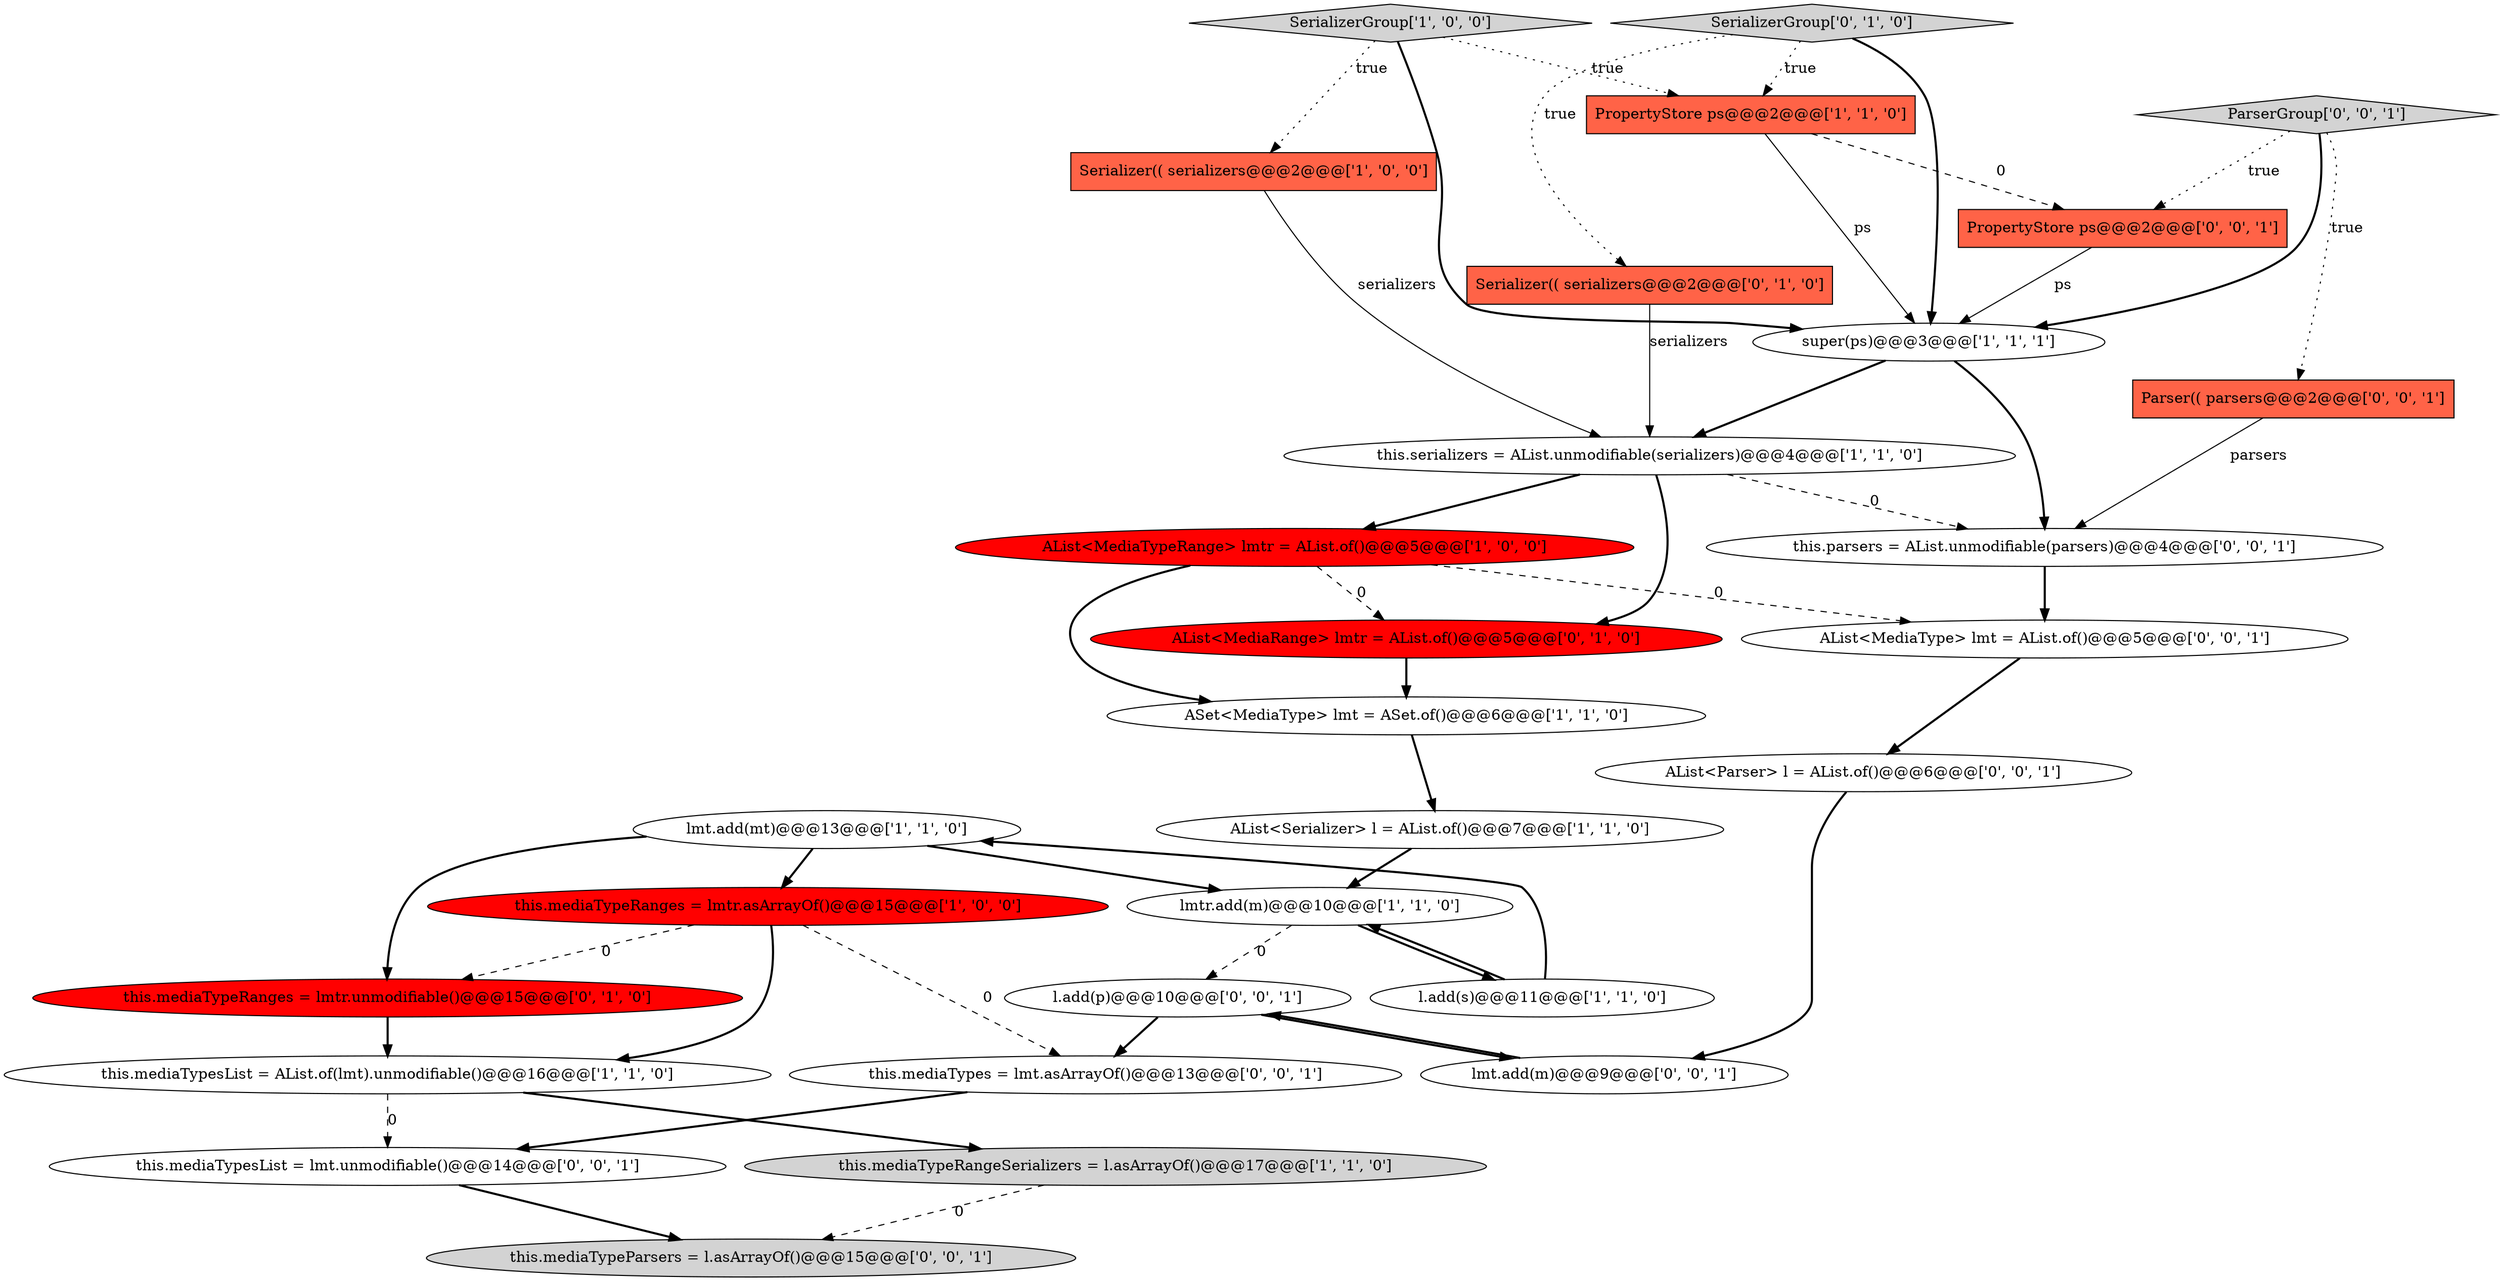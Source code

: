 digraph {
1 [style = filled, label = "this.mediaTypeRangeSerializers = l.asArrayOf()@@@17@@@['1', '1', '0']", fillcolor = lightgray, shape = ellipse image = "AAA0AAABBB1BBB"];
10 [style = filled, label = "AList<Serializer> l = AList.of()@@@7@@@['1', '1', '0']", fillcolor = white, shape = ellipse image = "AAA0AAABBB1BBB"];
28 [style = filled, label = "AList<MediaType> lmt = AList.of()@@@5@@@['0', '0', '1']", fillcolor = white, shape = ellipse image = "AAA0AAABBB3BBB"];
14 [style = filled, label = "Serializer(( serializers@@@2@@@['0', '1', '0']", fillcolor = tomato, shape = box image = "AAA0AAABBB2BBB"];
4 [style = filled, label = "Serializer(( serializers@@@2@@@['1', '0', '0']", fillcolor = tomato, shape = box image = "AAA0AAABBB1BBB"];
23 [style = filled, label = "this.mediaTypesList = lmt.unmodifiable()@@@14@@@['0', '0', '1']", fillcolor = white, shape = ellipse image = "AAA0AAABBB3BBB"];
18 [style = filled, label = "this.mediaTypes = lmt.asArrayOf()@@@13@@@['0', '0', '1']", fillcolor = white, shape = ellipse image = "AAA0AAABBB3BBB"];
7 [style = filled, label = "ASet<MediaType> lmt = ASet.of()@@@6@@@['1', '1', '0']", fillcolor = white, shape = ellipse image = "AAA0AAABBB1BBB"];
20 [style = filled, label = "AList<Parser> l = AList.of()@@@6@@@['0', '0', '1']", fillcolor = white, shape = ellipse image = "AAA0AAABBB3BBB"];
3 [style = filled, label = "super(ps)@@@3@@@['1', '1', '1']", fillcolor = white, shape = ellipse image = "AAA0AAABBB1BBB"];
17 [style = filled, label = "AList<MediaRange> lmtr = AList.of()@@@5@@@['0', '1', '0']", fillcolor = red, shape = ellipse image = "AAA1AAABBB2BBB"];
11 [style = filled, label = "lmtr.add(m)@@@10@@@['1', '1', '0']", fillcolor = white, shape = ellipse image = "AAA0AAABBB1BBB"];
13 [style = filled, label = "PropertyStore ps@@@2@@@['1', '1', '0']", fillcolor = tomato, shape = box image = "AAA0AAABBB1BBB"];
12 [style = filled, label = "AList<MediaTypeRange> lmtr = AList.of()@@@5@@@['1', '0', '0']", fillcolor = red, shape = ellipse image = "AAA1AAABBB1BBB"];
15 [style = filled, label = "this.mediaTypeRanges = lmtr.unmodifiable()@@@15@@@['0', '1', '0']", fillcolor = red, shape = ellipse image = "AAA1AAABBB2BBB"];
2 [style = filled, label = "this.serializers = AList.unmodifiable(serializers)@@@4@@@['1', '1', '0']", fillcolor = white, shape = ellipse image = "AAA0AAABBB1BBB"];
26 [style = filled, label = "PropertyStore ps@@@2@@@['0', '0', '1']", fillcolor = tomato, shape = box image = "AAA0AAABBB3BBB"];
21 [style = filled, label = "lmt.add(m)@@@9@@@['0', '0', '1']", fillcolor = white, shape = ellipse image = "AAA0AAABBB3BBB"];
25 [style = filled, label = "ParserGroup['0', '0', '1']", fillcolor = lightgray, shape = diamond image = "AAA0AAABBB3BBB"];
27 [style = filled, label = "this.parsers = AList.unmodifiable(parsers)@@@4@@@['0', '0', '1']", fillcolor = white, shape = ellipse image = "AAA0AAABBB3BBB"];
6 [style = filled, label = "this.mediaTypeRanges = lmtr.asArrayOf()@@@15@@@['1', '0', '0']", fillcolor = red, shape = ellipse image = "AAA1AAABBB1BBB"];
8 [style = filled, label = "lmt.add(mt)@@@13@@@['1', '1', '0']", fillcolor = white, shape = ellipse image = "AAA0AAABBB1BBB"];
5 [style = filled, label = "SerializerGroup['1', '0', '0']", fillcolor = lightgray, shape = diamond image = "AAA0AAABBB1BBB"];
22 [style = filled, label = "Parser(( parsers@@@2@@@['0', '0', '1']", fillcolor = tomato, shape = box image = "AAA0AAABBB3BBB"];
24 [style = filled, label = "l.add(p)@@@10@@@['0', '0', '1']", fillcolor = white, shape = ellipse image = "AAA0AAABBB3BBB"];
19 [style = filled, label = "this.mediaTypeParsers = l.asArrayOf()@@@15@@@['0', '0', '1']", fillcolor = lightgray, shape = ellipse image = "AAA0AAABBB3BBB"];
9 [style = filled, label = "this.mediaTypesList = AList.of(lmt).unmodifiable()@@@16@@@['1', '1', '0']", fillcolor = white, shape = ellipse image = "AAA0AAABBB1BBB"];
16 [style = filled, label = "SerializerGroup['0', '1', '0']", fillcolor = lightgray, shape = diamond image = "AAA0AAABBB2BBB"];
0 [style = filled, label = "l.add(s)@@@11@@@['1', '1', '0']", fillcolor = white, shape = ellipse image = "AAA0AAABBB1BBB"];
2->17 [style = bold, label=""];
5->3 [style = bold, label=""];
16->3 [style = bold, label=""];
8->15 [style = bold, label=""];
18->23 [style = bold, label=""];
16->13 [style = dotted, label="true"];
28->20 [style = bold, label=""];
7->10 [style = bold, label=""];
27->28 [style = bold, label=""];
25->3 [style = bold, label=""];
1->19 [style = dashed, label="0"];
4->2 [style = solid, label="serializers"];
2->27 [style = dashed, label="0"];
12->17 [style = dashed, label="0"];
0->11 [style = bold, label=""];
8->6 [style = bold, label=""];
21->24 [style = bold, label=""];
24->18 [style = bold, label=""];
13->26 [style = dashed, label="0"];
9->23 [style = dashed, label="0"];
12->7 [style = bold, label=""];
2->12 [style = bold, label=""];
5->4 [style = dotted, label="true"];
3->27 [style = bold, label=""];
6->18 [style = dashed, label="0"];
20->21 [style = bold, label=""];
17->7 [style = bold, label=""];
5->13 [style = dotted, label="true"];
11->0 [style = bold, label=""];
3->2 [style = bold, label=""];
24->21 [style = bold, label=""];
6->15 [style = dashed, label="0"];
22->27 [style = solid, label="parsers"];
15->9 [style = bold, label=""];
12->28 [style = dashed, label="0"];
23->19 [style = bold, label=""];
14->2 [style = solid, label="serializers"];
16->14 [style = dotted, label="true"];
0->8 [style = bold, label=""];
26->3 [style = solid, label="ps"];
25->22 [style = dotted, label="true"];
11->24 [style = dashed, label="0"];
6->9 [style = bold, label=""];
9->1 [style = bold, label=""];
8->11 [style = bold, label=""];
25->26 [style = dotted, label="true"];
13->3 [style = solid, label="ps"];
10->11 [style = bold, label=""];
}
